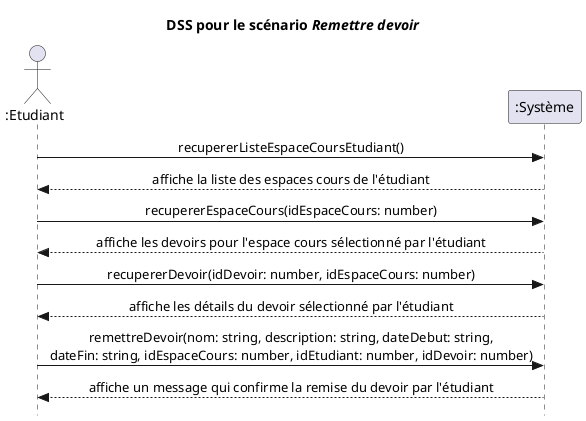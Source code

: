 @startuml
skinparam style strictuml
skinparam defaultfontname Verdana
skinparam sequence {
    MessageAlign center
}
title DSS pour le scénario <i><b>Remettre devoir</b></i>
actor ":Etudiant" as e
participant ":Système" as s

e->s : recupererListeEspaceCoursEtudiant()
e<--s : affiche la liste des espaces cours de l'étudiant

e->s : recupererEspaceCours(idEspaceCours: number)
e<--s : affiche les devoirs pour l'espace cours sélectionné par l'étudiant

e->s : recupererDevoir(idDevoir: number, idEspaceCours: number)
e<--s : affiche les détails du devoir sélectionné par l'étudiant

e->s : remettreDevoir(nom: string, description: string, dateDebut: string,\ndateFin: string, idEspaceCours: number, idEtudiant: number, idDevoir: number)
e<--s : affiche un message qui confirme la remise du devoir par l'étudiant
@enduml